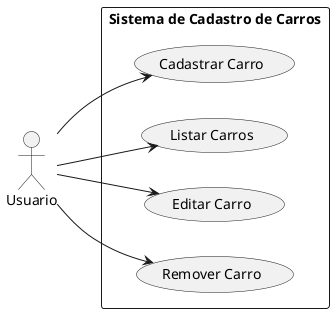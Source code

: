 @startuml
left to right direction
actor Usuario as U

rectangle "Sistema de Cadastro de Carros" {
  usecase "Cadastrar Carro" as UC1
  usecase "Listar Carros" as UC2
  usecase "Editar Carro" as UC3
  usecase "Remover Carro" as UC4
}

U --> UC1
U --> UC2
U --> UC3
U --> UC4
@enduml
